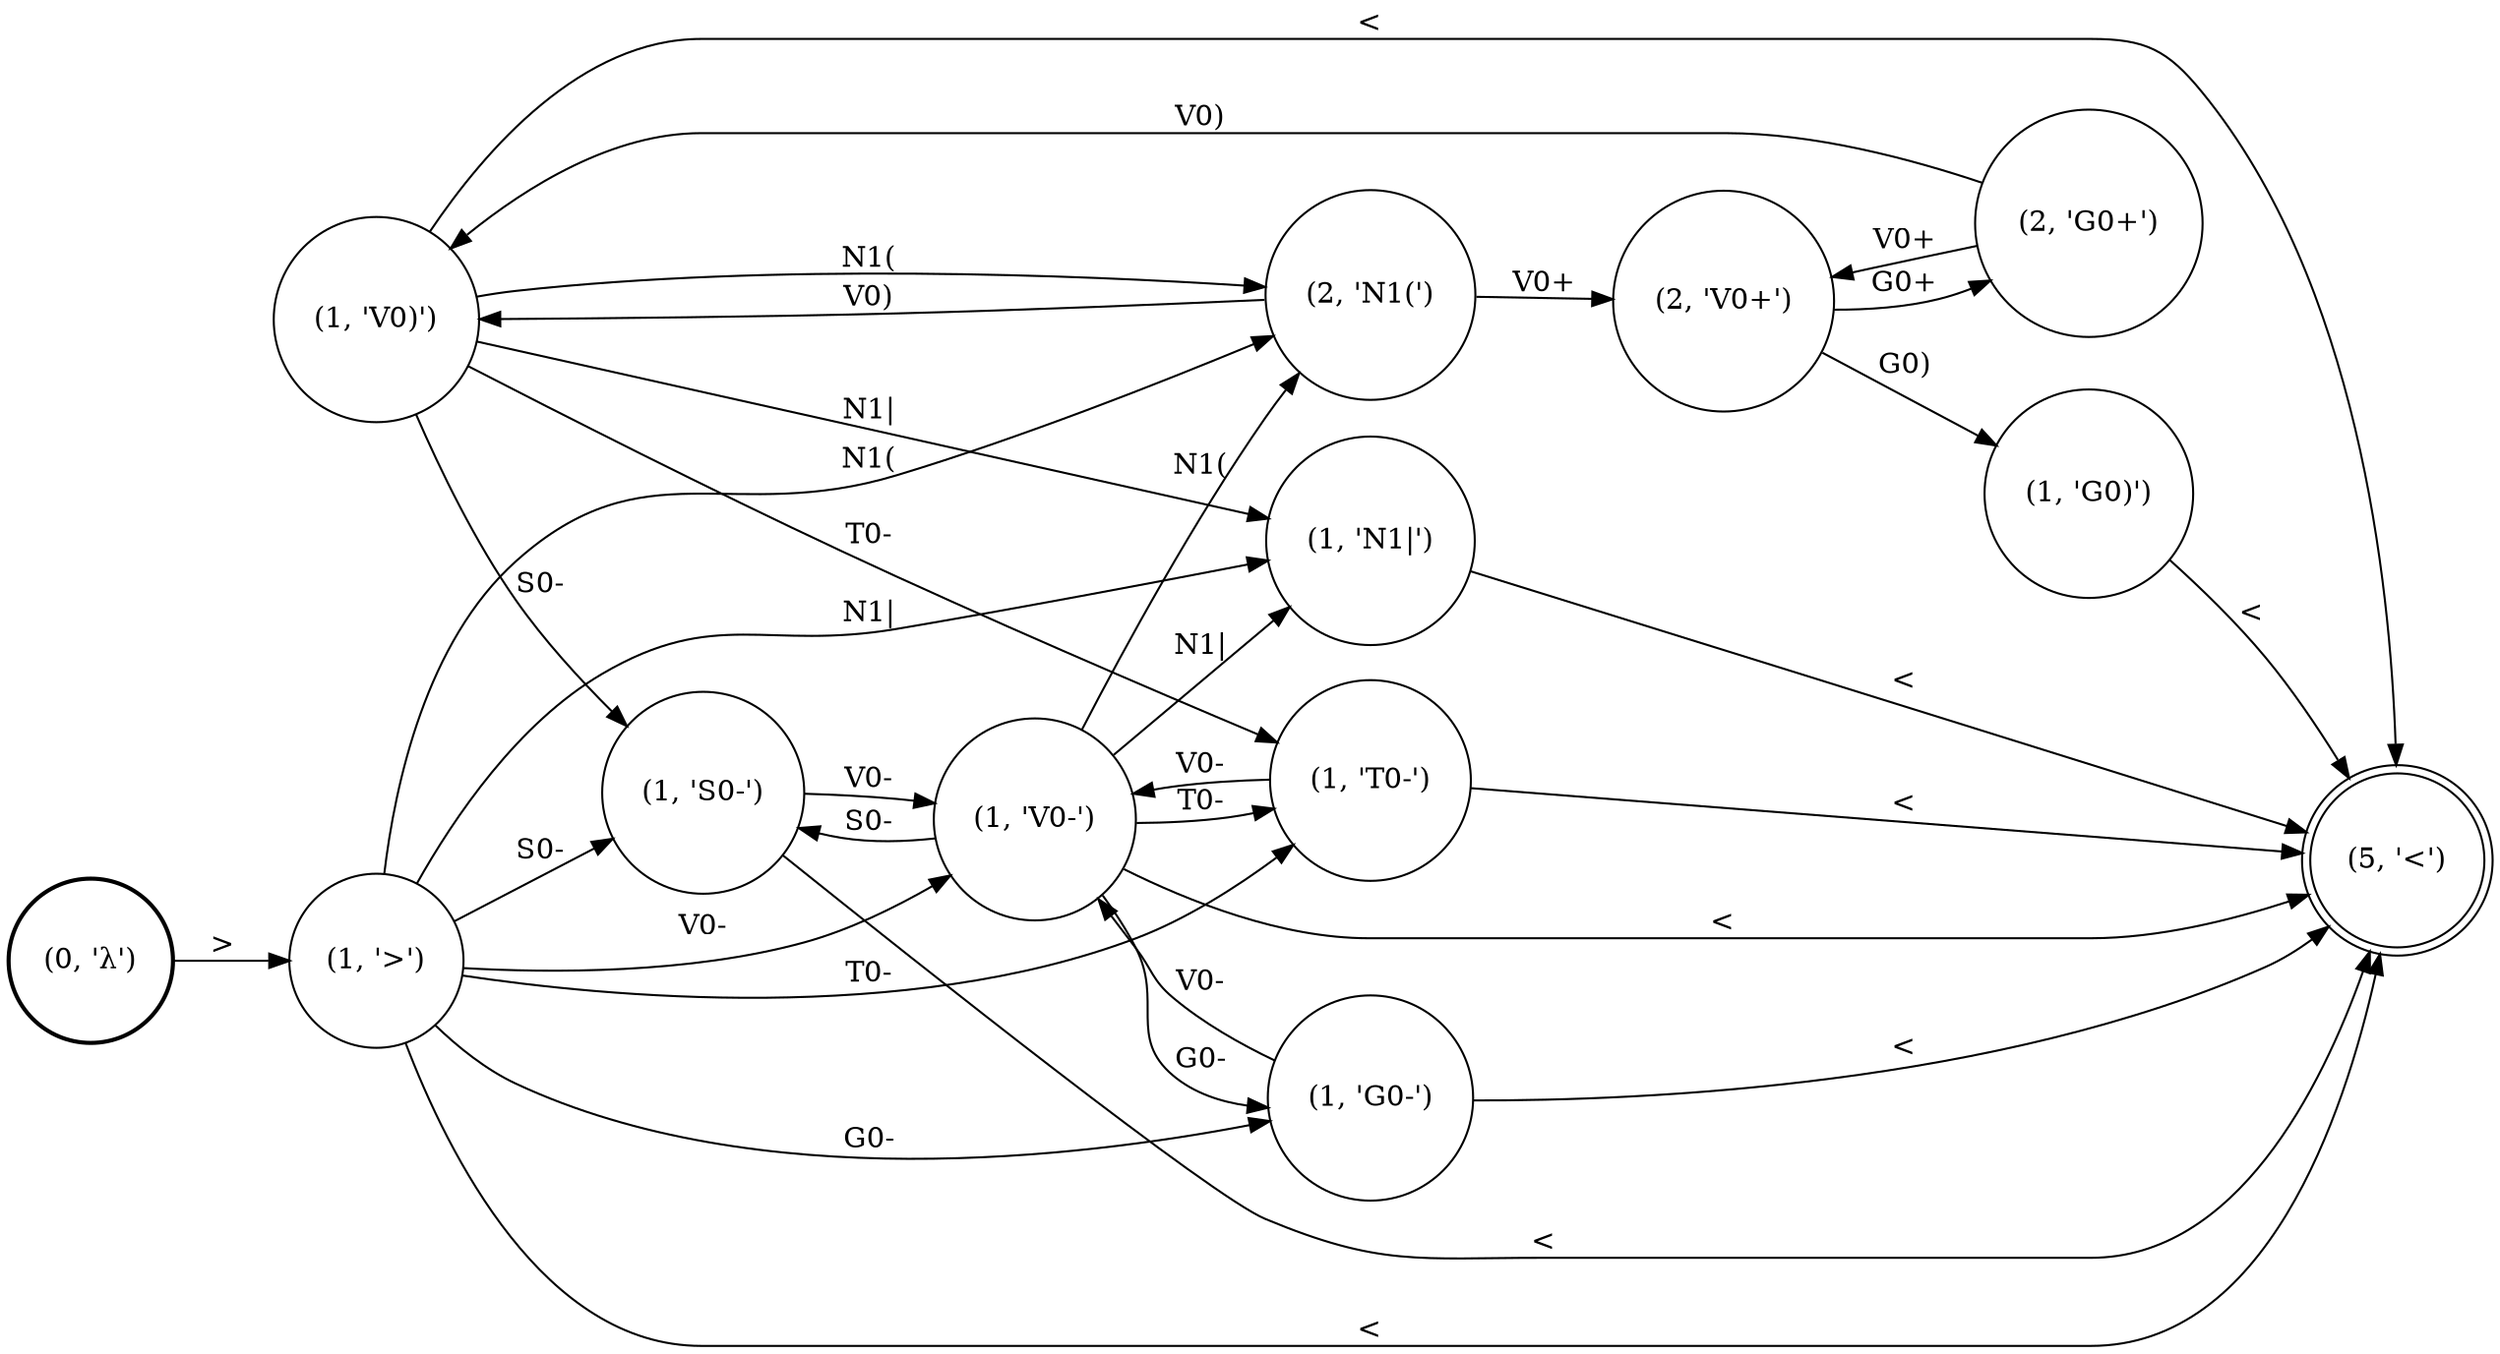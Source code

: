 digraph G {
rankdir=LR;
node [shape=circle]
0 [label="(1, 'V0)')"]
1 [label="(2, 'V0+')"]
2 [label="(1, 'S0-')"]
3 [label="(1, 'N1|')"]
4 [label="(2, 'N1(')"]
5 [label="(1, 'G0)')"]
6 [style=bold label="(0, 'λ')"]
7 [label="(1, '>')"]
8 [label="(1, 'G0-')"]
9 [shape=doublecircle label="(5, '<')"]
10 [label="(1, 'V0-')"]
11 [label="(2, 'G0+')"]
12 [label="(1, 'T0-')"]
10 -> 12 [label="T0-"]
8 -> 9 [label="<"]
1 -> 11 [label="G0+"]
4 -> 1 [label="V0+"]
0 -> 9 [label="<"]
5 -> 9 [label="<"]
10 -> 4 [label="N1("]
7 -> 10 [label="V0-"]
10 -> 8 [label="G0-"]
7 -> 12 [label="T0-"]
7 -> 9 [label="<"]
6 -> 7 [label=">"]
12 -> 9 [label="<"]
2 -> 9 [label="<"]
2 -> 10 [label="V0-"]
0 -> 12 [label="T0-"]
12 -> 10 [label="V0-"]
0 -> 4 [label="N1("]
7 -> 2 [label="S0-"]
10 -> 2 [label="S0-"]
0 -> 2 [label="S0-"]
10 -> 3 [label="N1|"]
3 -> 9 [label="<"]
0 -> 3 [label="N1|"]
4 -> 0 [label="V0)"]
7 -> 3 [label="N1|"]
8 -> 10 [label="V0-"]
11 -> 0 [label="V0)"]
7 -> 8 [label="G0-"]
7 -> 4 [label="N1("]
10 -> 9 [label="<"]
11 -> 1 [label="V0+"]
1 -> 5 [label="G0)"]
}
